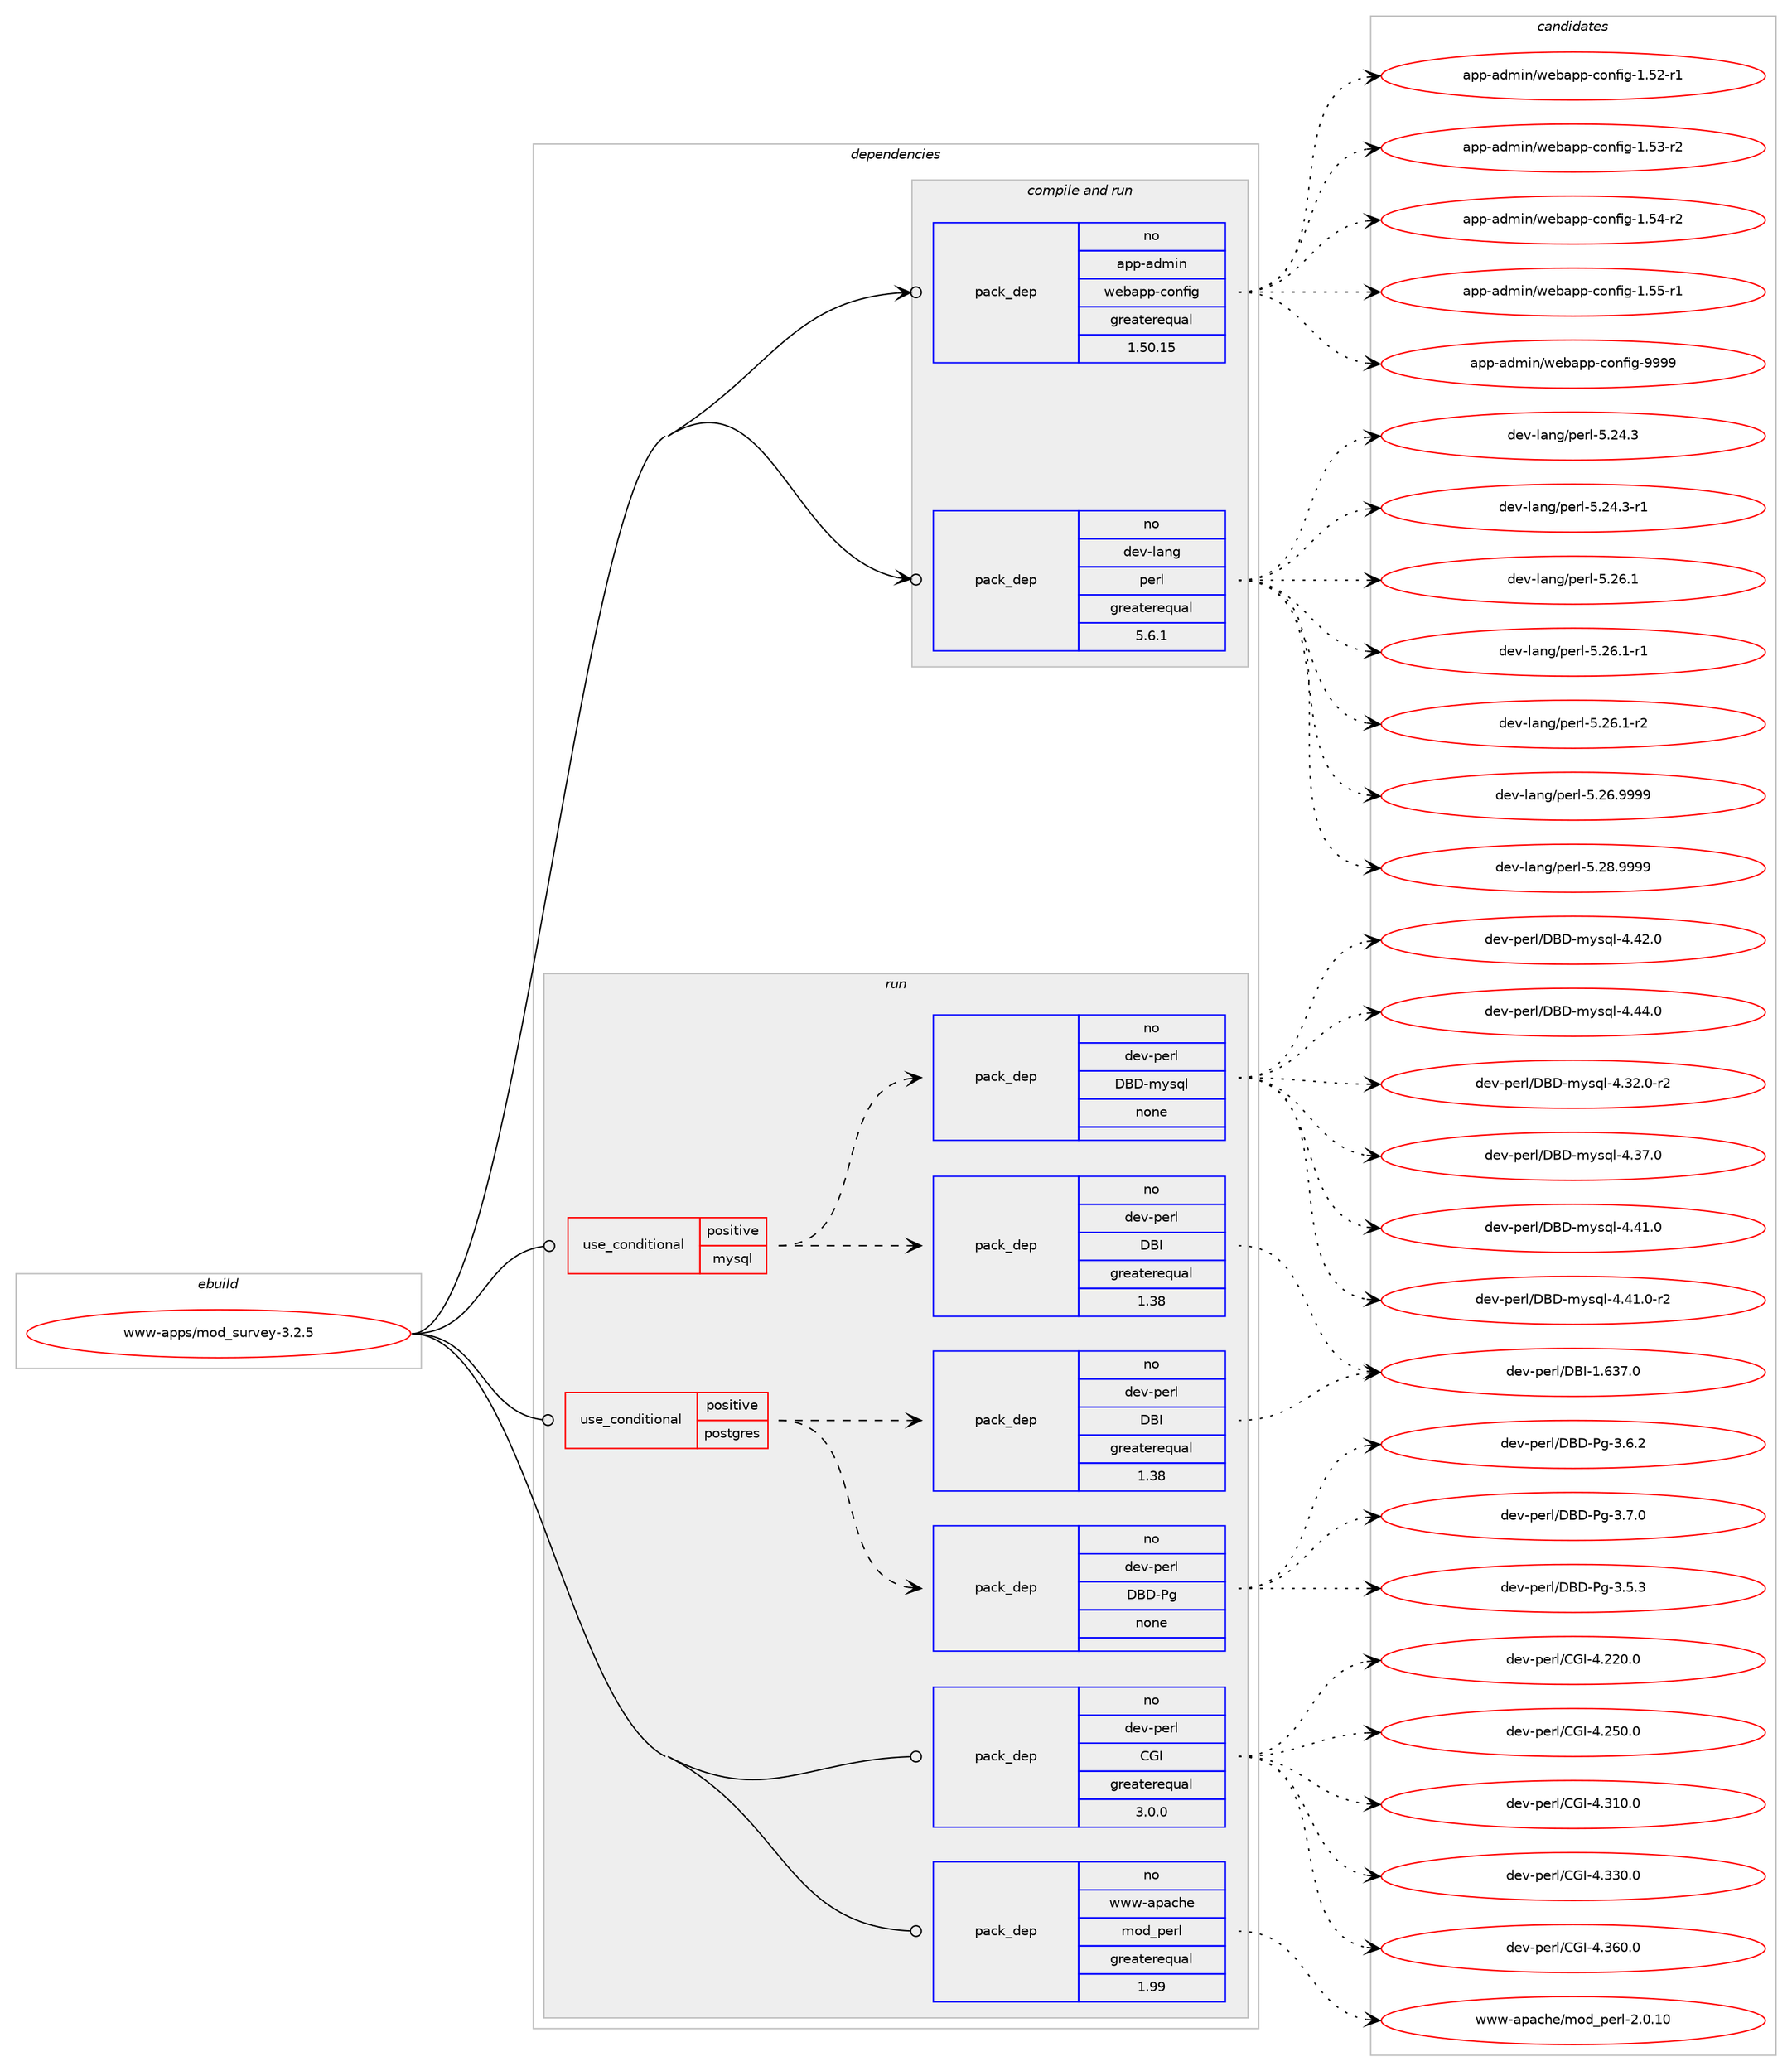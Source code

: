 digraph prolog {

# *************
# Graph options
# *************

newrank=true;
concentrate=true;
compound=true;
graph [rankdir=LR,fontname=Helvetica,fontsize=10,ranksep=1.5];#, ranksep=2.5, nodesep=0.2];
edge  [arrowhead=vee];
node  [fontname=Helvetica,fontsize=10];

# **********
# The ebuild
# **********

subgraph cluster_leftcol {
color=gray;
rank=same;
label=<<i>ebuild</i>>;
id [label="www-apps/mod_survey-3.2.5", color=red, width=4, href="../www-apps/mod_survey-3.2.5.svg"];
}

# ****************
# The dependencies
# ****************

subgraph cluster_midcol {
color=gray;
label=<<i>dependencies</i>>;
subgraph cluster_compile {
fillcolor="#eeeeee";
style=filled;
label=<<i>compile</i>>;
}
subgraph cluster_compileandrun {
fillcolor="#eeeeee";
style=filled;
label=<<i>compile and run</i>>;
subgraph pack6564 {
dependency7469 [label=<<TABLE BORDER="0" CELLBORDER="1" CELLSPACING="0" CELLPADDING="4" WIDTH="220"><TR><TD ROWSPAN="6" CELLPADDING="30">pack_dep</TD></TR><TR><TD WIDTH="110">no</TD></TR><TR><TD>app-admin</TD></TR><TR><TD>webapp-config</TD></TR><TR><TD>greaterequal</TD></TR><TR><TD>1.50.15</TD></TR></TABLE>>, shape=none, color=blue];
}
id:e -> dependency7469:w [weight=20,style="solid",arrowhead="odotvee"];
subgraph pack6565 {
dependency7470 [label=<<TABLE BORDER="0" CELLBORDER="1" CELLSPACING="0" CELLPADDING="4" WIDTH="220"><TR><TD ROWSPAN="6" CELLPADDING="30">pack_dep</TD></TR><TR><TD WIDTH="110">no</TD></TR><TR><TD>dev-lang</TD></TR><TR><TD>perl</TD></TR><TR><TD>greaterequal</TD></TR><TR><TD>5.6.1</TD></TR></TABLE>>, shape=none, color=blue];
}
id:e -> dependency7470:w [weight=20,style="solid",arrowhead="odotvee"];
}
subgraph cluster_run {
fillcolor="#eeeeee";
style=filled;
label=<<i>run</i>>;
subgraph cond813 {
dependency7471 [label=<<TABLE BORDER="0" CELLBORDER="1" CELLSPACING="0" CELLPADDING="4"><TR><TD ROWSPAN="3" CELLPADDING="10">use_conditional</TD></TR><TR><TD>positive</TD></TR><TR><TD>mysql</TD></TR></TABLE>>, shape=none, color=red];
subgraph pack6566 {
dependency7472 [label=<<TABLE BORDER="0" CELLBORDER="1" CELLSPACING="0" CELLPADDING="4" WIDTH="220"><TR><TD ROWSPAN="6" CELLPADDING="30">pack_dep</TD></TR><TR><TD WIDTH="110">no</TD></TR><TR><TD>dev-perl</TD></TR><TR><TD>DBI</TD></TR><TR><TD>greaterequal</TD></TR><TR><TD>1.38</TD></TR></TABLE>>, shape=none, color=blue];
}
dependency7471:e -> dependency7472:w [weight=20,style="dashed",arrowhead="vee"];
subgraph pack6567 {
dependency7473 [label=<<TABLE BORDER="0" CELLBORDER="1" CELLSPACING="0" CELLPADDING="4" WIDTH="220"><TR><TD ROWSPAN="6" CELLPADDING="30">pack_dep</TD></TR><TR><TD WIDTH="110">no</TD></TR><TR><TD>dev-perl</TD></TR><TR><TD>DBD-mysql</TD></TR><TR><TD>none</TD></TR><TR><TD></TD></TR></TABLE>>, shape=none, color=blue];
}
dependency7471:e -> dependency7473:w [weight=20,style="dashed",arrowhead="vee"];
}
id:e -> dependency7471:w [weight=20,style="solid",arrowhead="odot"];
subgraph cond814 {
dependency7474 [label=<<TABLE BORDER="0" CELLBORDER="1" CELLSPACING="0" CELLPADDING="4"><TR><TD ROWSPAN="3" CELLPADDING="10">use_conditional</TD></TR><TR><TD>positive</TD></TR><TR><TD>postgres</TD></TR></TABLE>>, shape=none, color=red];
subgraph pack6568 {
dependency7475 [label=<<TABLE BORDER="0" CELLBORDER="1" CELLSPACING="0" CELLPADDING="4" WIDTH="220"><TR><TD ROWSPAN="6" CELLPADDING="30">pack_dep</TD></TR><TR><TD WIDTH="110">no</TD></TR><TR><TD>dev-perl</TD></TR><TR><TD>DBI</TD></TR><TR><TD>greaterequal</TD></TR><TR><TD>1.38</TD></TR></TABLE>>, shape=none, color=blue];
}
dependency7474:e -> dependency7475:w [weight=20,style="dashed",arrowhead="vee"];
subgraph pack6569 {
dependency7476 [label=<<TABLE BORDER="0" CELLBORDER="1" CELLSPACING="0" CELLPADDING="4" WIDTH="220"><TR><TD ROWSPAN="6" CELLPADDING="30">pack_dep</TD></TR><TR><TD WIDTH="110">no</TD></TR><TR><TD>dev-perl</TD></TR><TR><TD>DBD-Pg</TD></TR><TR><TD>none</TD></TR><TR><TD></TD></TR></TABLE>>, shape=none, color=blue];
}
dependency7474:e -> dependency7476:w [weight=20,style="dashed",arrowhead="vee"];
}
id:e -> dependency7474:w [weight=20,style="solid",arrowhead="odot"];
subgraph pack6570 {
dependency7477 [label=<<TABLE BORDER="0" CELLBORDER="1" CELLSPACING="0" CELLPADDING="4" WIDTH="220"><TR><TD ROWSPAN="6" CELLPADDING="30">pack_dep</TD></TR><TR><TD WIDTH="110">no</TD></TR><TR><TD>dev-perl</TD></TR><TR><TD>CGI</TD></TR><TR><TD>greaterequal</TD></TR><TR><TD>3.0.0</TD></TR></TABLE>>, shape=none, color=blue];
}
id:e -> dependency7477:w [weight=20,style="solid",arrowhead="odot"];
subgraph pack6571 {
dependency7478 [label=<<TABLE BORDER="0" CELLBORDER="1" CELLSPACING="0" CELLPADDING="4" WIDTH="220"><TR><TD ROWSPAN="6" CELLPADDING="30">pack_dep</TD></TR><TR><TD WIDTH="110">no</TD></TR><TR><TD>www-apache</TD></TR><TR><TD>mod_perl</TD></TR><TR><TD>greaterequal</TD></TR><TR><TD>1.99</TD></TR></TABLE>>, shape=none, color=blue];
}
id:e -> dependency7478:w [weight=20,style="solid",arrowhead="odot"];
}
}

# **************
# The candidates
# **************

subgraph cluster_choices {
rank=same;
color=gray;
label=<<i>candidates</i>>;

subgraph choice6564 {
color=black;
nodesep=1;
choice971121124597100109105110471191019897112112459911111010210510345494653504511449 [label="app-admin/webapp-config-1.52-r1", color=red, width=4,href="../app-admin/webapp-config-1.52-r1.svg"];
choice971121124597100109105110471191019897112112459911111010210510345494653514511450 [label="app-admin/webapp-config-1.53-r2", color=red, width=4,href="../app-admin/webapp-config-1.53-r2.svg"];
choice971121124597100109105110471191019897112112459911111010210510345494653524511450 [label="app-admin/webapp-config-1.54-r2", color=red, width=4,href="../app-admin/webapp-config-1.54-r2.svg"];
choice971121124597100109105110471191019897112112459911111010210510345494653534511449 [label="app-admin/webapp-config-1.55-r1", color=red, width=4,href="../app-admin/webapp-config-1.55-r1.svg"];
choice97112112459710010910511047119101989711211245991111101021051034557575757 [label="app-admin/webapp-config-9999", color=red, width=4,href="../app-admin/webapp-config-9999.svg"];
dependency7469:e -> choice971121124597100109105110471191019897112112459911111010210510345494653504511449:w [style=dotted,weight="100"];
dependency7469:e -> choice971121124597100109105110471191019897112112459911111010210510345494653514511450:w [style=dotted,weight="100"];
dependency7469:e -> choice971121124597100109105110471191019897112112459911111010210510345494653524511450:w [style=dotted,weight="100"];
dependency7469:e -> choice971121124597100109105110471191019897112112459911111010210510345494653534511449:w [style=dotted,weight="100"];
dependency7469:e -> choice97112112459710010910511047119101989711211245991111101021051034557575757:w [style=dotted,weight="100"];
}
subgraph choice6565 {
color=black;
nodesep=1;
choice10010111845108971101034711210111410845534650524651 [label="dev-lang/perl-5.24.3", color=red, width=4,href="../dev-lang/perl-5.24.3.svg"];
choice100101118451089711010347112101114108455346505246514511449 [label="dev-lang/perl-5.24.3-r1", color=red, width=4,href="../dev-lang/perl-5.24.3-r1.svg"];
choice10010111845108971101034711210111410845534650544649 [label="dev-lang/perl-5.26.1", color=red, width=4,href="../dev-lang/perl-5.26.1.svg"];
choice100101118451089711010347112101114108455346505446494511449 [label="dev-lang/perl-5.26.1-r1", color=red, width=4,href="../dev-lang/perl-5.26.1-r1.svg"];
choice100101118451089711010347112101114108455346505446494511450 [label="dev-lang/perl-5.26.1-r2", color=red, width=4,href="../dev-lang/perl-5.26.1-r2.svg"];
choice10010111845108971101034711210111410845534650544657575757 [label="dev-lang/perl-5.26.9999", color=red, width=4,href="../dev-lang/perl-5.26.9999.svg"];
choice10010111845108971101034711210111410845534650564657575757 [label="dev-lang/perl-5.28.9999", color=red, width=4,href="../dev-lang/perl-5.28.9999.svg"];
dependency7470:e -> choice10010111845108971101034711210111410845534650524651:w [style=dotted,weight="100"];
dependency7470:e -> choice100101118451089711010347112101114108455346505246514511449:w [style=dotted,weight="100"];
dependency7470:e -> choice10010111845108971101034711210111410845534650544649:w [style=dotted,weight="100"];
dependency7470:e -> choice100101118451089711010347112101114108455346505446494511449:w [style=dotted,weight="100"];
dependency7470:e -> choice100101118451089711010347112101114108455346505446494511450:w [style=dotted,weight="100"];
dependency7470:e -> choice10010111845108971101034711210111410845534650544657575757:w [style=dotted,weight="100"];
dependency7470:e -> choice10010111845108971101034711210111410845534650564657575757:w [style=dotted,weight="100"];
}
subgraph choice6566 {
color=black;
nodesep=1;
choice10010111845112101114108476866734549465451554648 [label="dev-perl/DBI-1.637.0", color=red, width=4,href="../dev-perl/DBI-1.637.0.svg"];
dependency7472:e -> choice10010111845112101114108476866734549465451554648:w [style=dotted,weight="100"];
}
subgraph choice6567 {
color=black;
nodesep=1;
choice100101118451121011141084768666845109121115113108455246515046484511450 [label="dev-perl/DBD-mysql-4.32.0-r2", color=red, width=4,href="../dev-perl/DBD-mysql-4.32.0-r2.svg"];
choice10010111845112101114108476866684510912111511310845524651554648 [label="dev-perl/DBD-mysql-4.37.0", color=red, width=4,href="../dev-perl/DBD-mysql-4.37.0.svg"];
choice10010111845112101114108476866684510912111511310845524652494648 [label="dev-perl/DBD-mysql-4.41.0", color=red, width=4,href="../dev-perl/DBD-mysql-4.41.0.svg"];
choice100101118451121011141084768666845109121115113108455246524946484511450 [label="dev-perl/DBD-mysql-4.41.0-r2", color=red, width=4,href="../dev-perl/DBD-mysql-4.41.0-r2.svg"];
choice10010111845112101114108476866684510912111511310845524652504648 [label="dev-perl/DBD-mysql-4.42.0", color=red, width=4,href="../dev-perl/DBD-mysql-4.42.0.svg"];
choice10010111845112101114108476866684510912111511310845524652524648 [label="dev-perl/DBD-mysql-4.44.0", color=red, width=4,href="../dev-perl/DBD-mysql-4.44.0.svg"];
dependency7473:e -> choice100101118451121011141084768666845109121115113108455246515046484511450:w [style=dotted,weight="100"];
dependency7473:e -> choice10010111845112101114108476866684510912111511310845524651554648:w [style=dotted,weight="100"];
dependency7473:e -> choice10010111845112101114108476866684510912111511310845524652494648:w [style=dotted,weight="100"];
dependency7473:e -> choice100101118451121011141084768666845109121115113108455246524946484511450:w [style=dotted,weight="100"];
dependency7473:e -> choice10010111845112101114108476866684510912111511310845524652504648:w [style=dotted,weight="100"];
dependency7473:e -> choice10010111845112101114108476866684510912111511310845524652524648:w [style=dotted,weight="100"];
}
subgraph choice6568 {
color=black;
nodesep=1;
choice10010111845112101114108476866734549465451554648 [label="dev-perl/DBI-1.637.0", color=red, width=4,href="../dev-perl/DBI-1.637.0.svg"];
dependency7475:e -> choice10010111845112101114108476866734549465451554648:w [style=dotted,weight="100"];
}
subgraph choice6569 {
color=black;
nodesep=1;
choice10010111845112101114108476866684580103455146534651 [label="dev-perl/DBD-Pg-3.5.3", color=red, width=4,href="../dev-perl/DBD-Pg-3.5.3.svg"];
choice10010111845112101114108476866684580103455146544650 [label="dev-perl/DBD-Pg-3.6.2", color=red, width=4,href="../dev-perl/DBD-Pg-3.6.2.svg"];
choice10010111845112101114108476866684580103455146554648 [label="dev-perl/DBD-Pg-3.7.0", color=red, width=4,href="../dev-perl/DBD-Pg-3.7.0.svg"];
dependency7476:e -> choice10010111845112101114108476866684580103455146534651:w [style=dotted,weight="100"];
dependency7476:e -> choice10010111845112101114108476866684580103455146544650:w [style=dotted,weight="100"];
dependency7476:e -> choice10010111845112101114108476866684580103455146554648:w [style=dotted,weight="100"];
}
subgraph choice6570 {
color=black;
nodesep=1;
choice10010111845112101114108476771734552465050484648 [label="dev-perl/CGI-4.220.0", color=red, width=4,href="../dev-perl/CGI-4.220.0.svg"];
choice10010111845112101114108476771734552465053484648 [label="dev-perl/CGI-4.250.0", color=red, width=4,href="../dev-perl/CGI-4.250.0.svg"];
choice10010111845112101114108476771734552465149484648 [label="dev-perl/CGI-4.310.0", color=red, width=4,href="../dev-perl/CGI-4.310.0.svg"];
choice10010111845112101114108476771734552465151484648 [label="dev-perl/CGI-4.330.0", color=red, width=4,href="../dev-perl/CGI-4.330.0.svg"];
choice10010111845112101114108476771734552465154484648 [label="dev-perl/CGI-4.360.0", color=red, width=4,href="../dev-perl/CGI-4.360.0.svg"];
dependency7477:e -> choice10010111845112101114108476771734552465050484648:w [style=dotted,weight="100"];
dependency7477:e -> choice10010111845112101114108476771734552465053484648:w [style=dotted,weight="100"];
dependency7477:e -> choice10010111845112101114108476771734552465149484648:w [style=dotted,weight="100"];
dependency7477:e -> choice10010111845112101114108476771734552465151484648:w [style=dotted,weight="100"];
dependency7477:e -> choice10010111845112101114108476771734552465154484648:w [style=dotted,weight="100"];
}
subgraph choice6571 {
color=black;
nodesep=1;
choice11911911945971129799104101471091111009511210111410845504648464948 [label="www-apache/mod_perl-2.0.10", color=red, width=4,href="../www-apache/mod_perl-2.0.10.svg"];
dependency7478:e -> choice11911911945971129799104101471091111009511210111410845504648464948:w [style=dotted,weight="100"];
}
}

}
